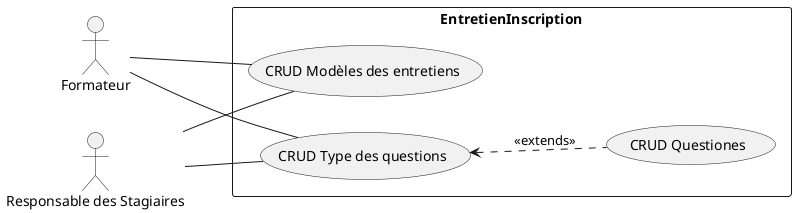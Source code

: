 @startuml Sprint_2
left to right direction
actor "Formateur" as fr
actor "Responsable des Stagiaires" as rs
rectangle EntretienInscription {
  usecase "CRUD Modèles des entretiens" as UC1
  usecase "CRUD Type des questions" as UC2
  usecase "CRUD Questiones" as UC3
}

fr -- UC1
fr -- UC2

rs -- UC1
rs -- UC2

UC2 <.. UC3 : <<extends>>
@enduml
